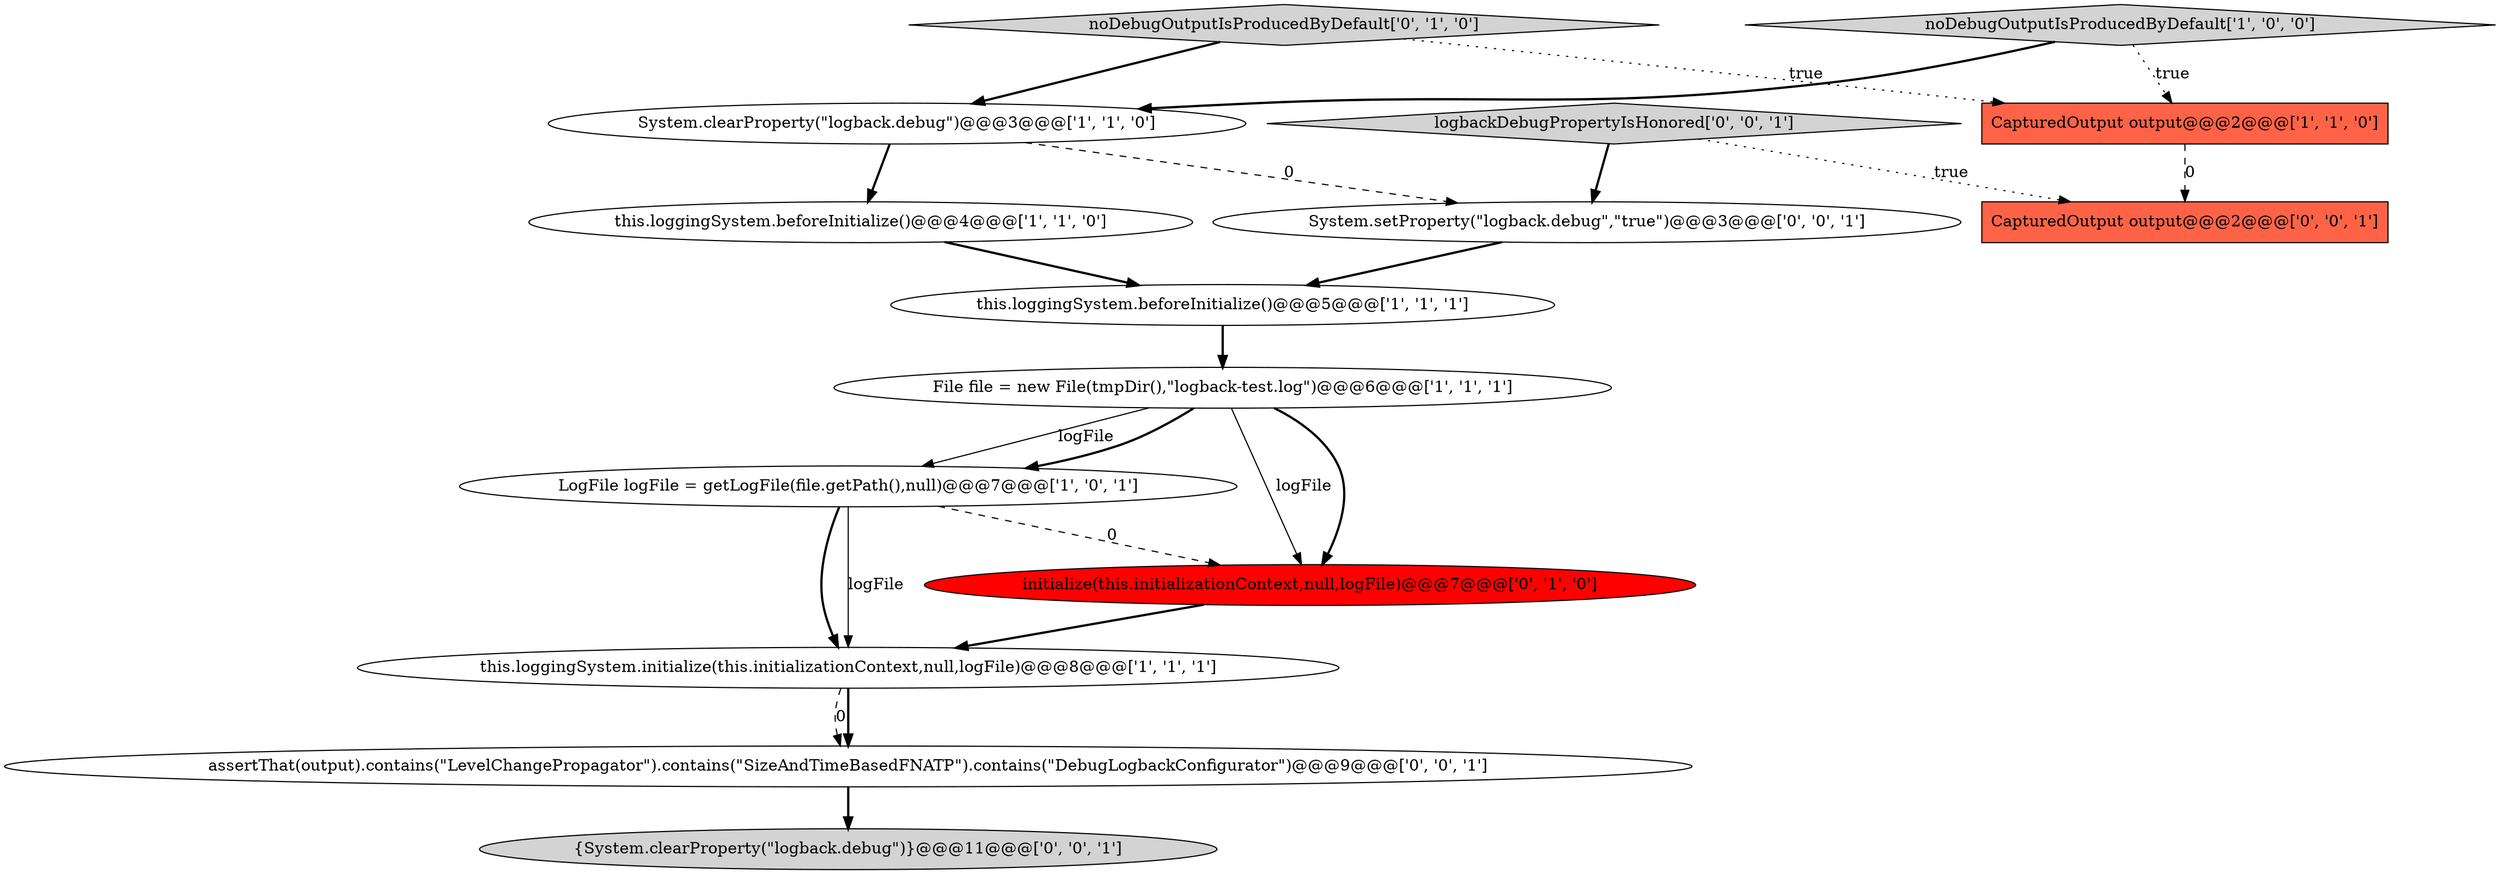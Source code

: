 digraph {
1 [style = filled, label = "CapturedOutput output@@@2@@@['1', '1', '0']", fillcolor = tomato, shape = box image = "AAA0AAABBB1BBB"];
10 [style = filled, label = "assertThat(output).contains(\"LevelChangePropagator\").contains(\"SizeAndTimeBasedFNATP\").contains(\"DebugLogbackConfigurator\")@@@9@@@['0', '0', '1']", fillcolor = white, shape = ellipse image = "AAA0AAABBB3BBB"];
0 [style = filled, label = "this.loggingSystem.beforeInitialize()@@@5@@@['1', '1', '1']", fillcolor = white, shape = ellipse image = "AAA0AAABBB1BBB"];
6 [style = filled, label = "this.loggingSystem.initialize(this.initializationContext,null,logFile)@@@8@@@['1', '1', '1']", fillcolor = white, shape = ellipse image = "AAA0AAABBB1BBB"];
11 [style = filled, label = "System.setProperty(\"logback.debug\",\"true\")@@@3@@@['0', '0', '1']", fillcolor = white, shape = ellipse image = "AAA0AAABBB3BBB"];
3 [style = filled, label = "System.clearProperty(\"logback.debug\")@@@3@@@['1', '1', '0']", fillcolor = white, shape = ellipse image = "AAA0AAABBB1BBB"];
13 [style = filled, label = "logbackDebugPropertyIsHonored['0', '0', '1']", fillcolor = lightgray, shape = diamond image = "AAA0AAABBB3BBB"];
8 [style = filled, label = "initialize(this.initializationContext,null,logFile)@@@7@@@['0', '1', '0']", fillcolor = red, shape = ellipse image = "AAA1AAABBB2BBB"];
9 [style = filled, label = "noDebugOutputIsProducedByDefault['0', '1', '0']", fillcolor = lightgray, shape = diamond image = "AAA0AAABBB2BBB"];
12 [style = filled, label = "CapturedOutput output@@@2@@@['0', '0', '1']", fillcolor = tomato, shape = box image = "AAA0AAABBB3BBB"];
2 [style = filled, label = "LogFile logFile = getLogFile(file.getPath(),null)@@@7@@@['1', '0', '1']", fillcolor = white, shape = ellipse image = "AAA0AAABBB1BBB"];
5 [style = filled, label = "File file = new File(tmpDir(),\"logback-test.log\")@@@6@@@['1', '1', '1']", fillcolor = white, shape = ellipse image = "AAA0AAABBB1BBB"];
4 [style = filled, label = "this.loggingSystem.beforeInitialize()@@@4@@@['1', '1', '0']", fillcolor = white, shape = ellipse image = "AAA0AAABBB1BBB"];
7 [style = filled, label = "noDebugOutputIsProducedByDefault['1', '0', '0']", fillcolor = lightgray, shape = diamond image = "AAA0AAABBB1BBB"];
14 [style = filled, label = "{System.clearProperty(\"logback.debug\")}@@@11@@@['0', '0', '1']", fillcolor = lightgray, shape = ellipse image = "AAA0AAABBB3BBB"];
5->8 [style = bold, label=""];
13->12 [style = dotted, label="true"];
10->14 [style = bold, label=""];
2->6 [style = bold, label=""];
5->8 [style = solid, label="logFile"];
2->6 [style = solid, label="logFile"];
5->2 [style = solid, label="logFile"];
8->6 [style = bold, label=""];
2->8 [style = dashed, label="0"];
3->4 [style = bold, label=""];
13->11 [style = bold, label=""];
7->3 [style = bold, label=""];
4->0 [style = bold, label=""];
6->10 [style = dashed, label="0"];
1->12 [style = dashed, label="0"];
5->2 [style = bold, label=""];
11->0 [style = bold, label=""];
6->10 [style = bold, label=""];
9->1 [style = dotted, label="true"];
9->3 [style = bold, label=""];
7->1 [style = dotted, label="true"];
3->11 [style = dashed, label="0"];
0->5 [style = bold, label=""];
}
